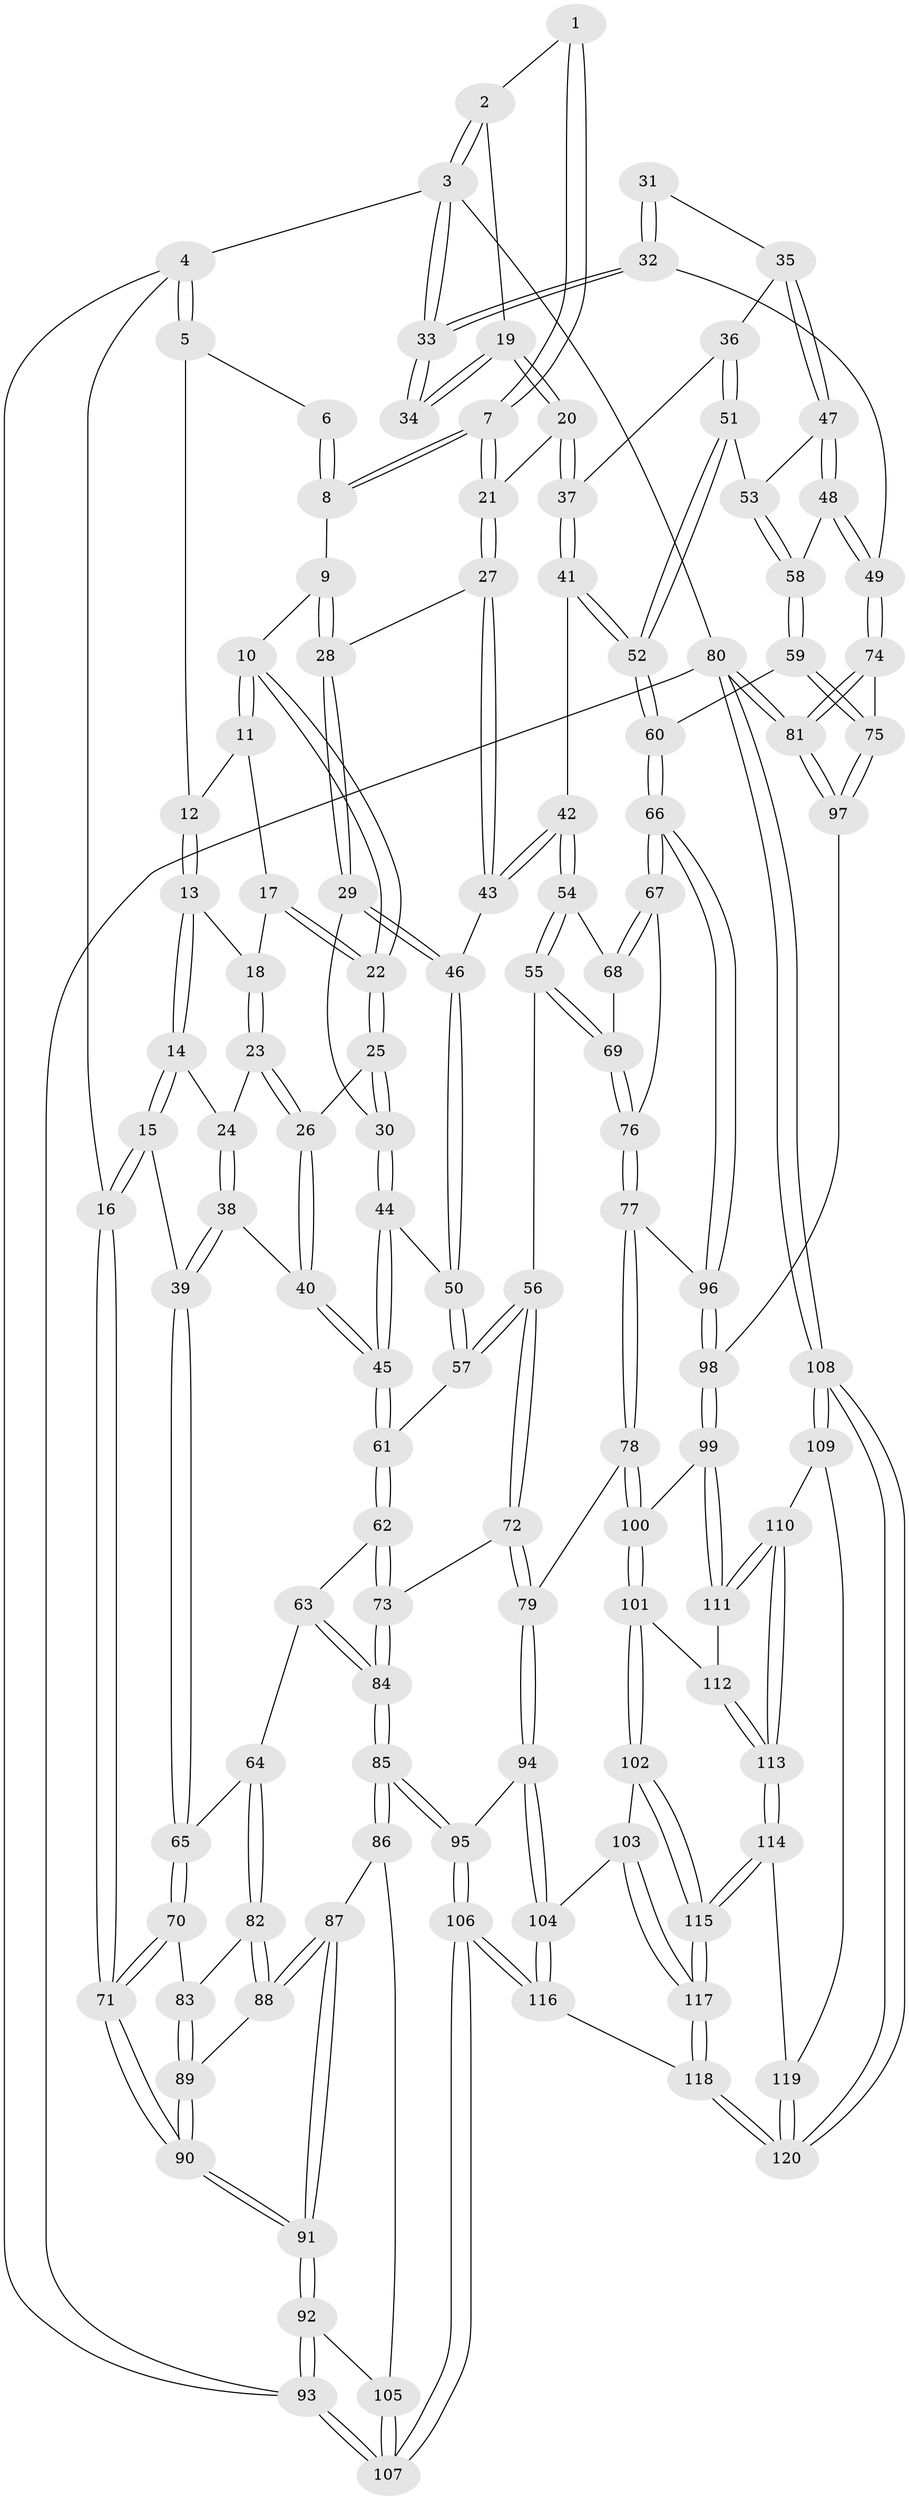 // coarse degree distribution, {3: 0.1095890410958904, 4: 0.4520547945205479, 6: 0.0958904109589041, 5: 0.3287671232876712, 2: 0.0136986301369863}
// Generated by graph-tools (version 1.1) at 2025/24/03/03/25 07:24:33]
// undirected, 120 vertices, 297 edges
graph export_dot {
graph [start="1"]
  node [color=gray90,style=filled];
  1 [pos="+0.7072911957502546+0"];
  2 [pos="+1+0"];
  3 [pos="+1+0"];
  4 [pos="+0+0"];
  5 [pos="+0.13411490013861996+0"];
  6 [pos="+0.4578121772817684+0"];
  7 [pos="+0.6755357955788965+0.08219015292215706"];
  8 [pos="+0.475164830126415+0.008653016076267516"];
  9 [pos="+0.4527554984036922+0.06981858693467954"];
  10 [pos="+0.37268672976890316+0.10655451906779273"];
  11 [pos="+0.1542345371918014+0"];
  12 [pos="+0.1538654685175117+0"];
  13 [pos="+0.15319989776203377+0.09386678091169369"];
  14 [pos="+0.12765901666984347+0.14546148733594536"];
  15 [pos="+0+0.27993201073055685"];
  16 [pos="+0+0.2604176583646594"];
  17 [pos="+0.2759933814886717+0.10287016842569786"];
  18 [pos="+0.2541851365912389+0.12177081649193995"];
  19 [pos="+0.7287926977294289+0.11999939655482529"];
  20 [pos="+0.7079967196425043+0.12576104892706108"];
  21 [pos="+0.6896188778248254+0.11747812367085474"];
  22 [pos="+0.3701406694207045+0.1091293358846783"];
  23 [pos="+0.24531008520491998+0.18369051502983963"];
  24 [pos="+0.20445543861396437+0.17768281031371227"];
  25 [pos="+0.35399801174528495+0.1966975883450811"];
  26 [pos="+0.26819608929616634+0.22126530697697586"];
  27 [pos="+0.5769658731687288+0.19268156890099306"];
  28 [pos="+0.5014329709040954+0.1473491190509542"];
  29 [pos="+0.41745864395722676+0.2500906905183088"];
  30 [pos="+0.40329688335535685+0.25726754562999893"];
  31 [pos="+0.8301151420234821+0.13427343990221893"];
  32 [pos="+1+0"];
  33 [pos="+1+0"];
  34 [pos="+0.7449420213334095+0.11830246092586506"];
  35 [pos="+0.9042594625877585+0.2268076709273216"];
  36 [pos="+0.8127263948698655+0.2675719169611189"];
  37 [pos="+0.7235617402260078+0.17247300083036676"];
  38 [pos="+0.142710925522011+0.31744084841016496"];
  39 [pos="+0+0.29485038087470483"];
  40 [pos="+0.21969863391362468+0.33477803180597254"];
  41 [pos="+0.6675616238880338+0.36385701824559435"];
  42 [pos="+0.629178651507405+0.36006467185378455"];
  43 [pos="+0.5710503175214162+0.25831333183048066"];
  44 [pos="+0.3986101827059141+0.29626366826508227"];
  45 [pos="+0.23462505738704492+0.3499550778536844"];
  46 [pos="+0.5593556816203752+0.2614410211139614"];
  47 [pos="+1+0.24283495479705794"];
  48 [pos="+1+0.24564654351035847"];
  49 [pos="+1+0.24563470623262285"];
  50 [pos="+0.43422113184181754+0.34940647958634474"];
  51 [pos="+0.7934656457481661+0.3170502558595643"];
  52 [pos="+0.7076304954382527+0.38206837999147"];
  53 [pos="+0.8441745060269406+0.3477884873820406"];
  54 [pos="+0.5709645774929447+0.4086968982842744"];
  55 [pos="+0.523495544638149+0.44135536542212095"];
  56 [pos="+0.47933493417875395+0.44142349110947277"];
  57 [pos="+0.44042969973151397+0.37529592761993624"];
  58 [pos="+0.8799682958612416+0.39878303349252436"];
  59 [pos="+0.821012210680289+0.5426420954642963"];
  60 [pos="+0.7870809778948087+0.5389463871321712"];
  61 [pos="+0.2552948932599588+0.4108535921946843"];
  62 [pos="+0.25711646771187346+0.4288148203097062"];
  63 [pos="+0.14359618671739613+0.5295100676164518"];
  64 [pos="+0.1386752274022744+0.5285883830285972"];
  65 [pos="+0.10578800036960376+0.5021249723235113"];
  66 [pos="+0.7474331380666562+0.5674925947895834"];
  67 [pos="+0.730542804889598+0.5629899014429983"];
  68 [pos="+0.6367700811615278+0.4941445070312922"];
  69 [pos="+0.559560677689462+0.5078829436834459"];
  70 [pos="+0+0.5690866895103441"];
  71 [pos="+0+0.5771751731364135"];
  72 [pos="+0.3762299906001629+0.5500019671617647"];
  73 [pos="+0.37076263674795973+0.5502089363028965"];
  74 [pos="+1+0.5740534228511153"];
  75 [pos="+0.8682013981694721+0.5654097429609418"];
  76 [pos="+0.5730433956878532+0.536295488149271"];
  77 [pos="+0.5230990746485181+0.679923052807146"];
  78 [pos="+0.5230207972104213+0.6799736611514828"];
  79 [pos="+0.47050600939794124+0.6471786482775999"];
  80 [pos="+1+1"];
  81 [pos="+1+1"];
  82 [pos="+0.08045024162351005+0.5897968307416551"];
  83 [pos="+0.03707493343332012+0.5909720921070267"];
  84 [pos="+0.2394405244813443+0.67299473752938"];
  85 [pos="+0.22525938994966477+0.7274470613622618"];
  86 [pos="+0.1533920722534357+0.7365028723240119"];
  87 [pos="+0.10798825550958083+0.6975906258039111"];
  88 [pos="+0.08862880043180786+0.669528360029244"];
  89 [pos="+0.04873815710507516+0.6523273716834685"];
  90 [pos="+0+0.6316802409306147"];
  91 [pos="+0+0.6879661318758944"];
  92 [pos="+0+0.7302472313372171"];
  93 [pos="+0+1"];
  94 [pos="+0.276362492931558+0.7879387835274869"];
  95 [pos="+0.2700229008621305+0.7861454522623634"];
  96 [pos="+0.695873289157495+0.6538988318895772"];
  97 [pos="+0.8485089246369396+0.7843898276044206"];
  98 [pos="+0.727799329890237+0.7700744206736936"];
  99 [pos="+0.6993981263101708+0.805574150389074"];
  100 [pos="+0.5207732058980279+0.7105292037899041"];
  101 [pos="+0.4943247083090409+0.7993329830442705"];
  102 [pos="+0.4340038330325449+0.8384314543424859"];
  103 [pos="+0.4069585107376042+0.850295384771107"];
  104 [pos="+0.4057822437152858+0.8501890238843882"];
  105 [pos="+0.08934762370344268+0.7872563509182695"];
  106 [pos="+0.06577289338608425+1"];
  107 [pos="+0+1"];
  108 [pos="+1+1"];
  109 [pos="+0.7233994102675105+0.9069791539985512"];
  110 [pos="+0.6959587169894128+0.8468765859180198"];
  111 [pos="+0.6947283654866612+0.8167220303478688"];
  112 [pos="+0.5414088615649214+0.8312077115589687"];
  113 [pos="+0.587820257287417+0.917947762873787"];
  114 [pos="+0.5876090199092685+0.934580494731461"];
  115 [pos="+0.5569608332662677+0.9746774242384758"];
  116 [pos="+0.15271125489592094+1"];
  117 [pos="+0.4946094553471739+1"];
  118 [pos="+0.4897285841648348+1"];
  119 [pos="+0.6356623856508583+0.9500005005114843"];
  120 [pos="+0.8553048071972212+1"];
  1 -- 2;
  1 -- 7;
  1 -- 7;
  2 -- 3;
  2 -- 3;
  2 -- 19;
  3 -- 4;
  3 -- 33;
  3 -- 33;
  3 -- 80;
  4 -- 5;
  4 -- 5;
  4 -- 16;
  4 -- 93;
  5 -- 6;
  5 -- 12;
  6 -- 8;
  6 -- 8;
  7 -- 8;
  7 -- 8;
  7 -- 21;
  7 -- 21;
  8 -- 9;
  9 -- 10;
  9 -- 28;
  9 -- 28;
  10 -- 11;
  10 -- 11;
  10 -- 22;
  10 -- 22;
  11 -- 12;
  11 -- 17;
  12 -- 13;
  12 -- 13;
  13 -- 14;
  13 -- 14;
  13 -- 18;
  14 -- 15;
  14 -- 15;
  14 -- 24;
  15 -- 16;
  15 -- 16;
  15 -- 39;
  16 -- 71;
  16 -- 71;
  17 -- 18;
  17 -- 22;
  17 -- 22;
  18 -- 23;
  18 -- 23;
  19 -- 20;
  19 -- 20;
  19 -- 34;
  19 -- 34;
  20 -- 21;
  20 -- 37;
  20 -- 37;
  21 -- 27;
  21 -- 27;
  22 -- 25;
  22 -- 25;
  23 -- 24;
  23 -- 26;
  23 -- 26;
  24 -- 38;
  24 -- 38;
  25 -- 26;
  25 -- 30;
  25 -- 30;
  26 -- 40;
  26 -- 40;
  27 -- 28;
  27 -- 43;
  27 -- 43;
  28 -- 29;
  28 -- 29;
  29 -- 30;
  29 -- 46;
  29 -- 46;
  30 -- 44;
  30 -- 44;
  31 -- 32;
  31 -- 32;
  31 -- 35;
  32 -- 33;
  32 -- 33;
  32 -- 49;
  33 -- 34;
  33 -- 34;
  35 -- 36;
  35 -- 47;
  35 -- 47;
  36 -- 37;
  36 -- 51;
  36 -- 51;
  37 -- 41;
  37 -- 41;
  38 -- 39;
  38 -- 39;
  38 -- 40;
  39 -- 65;
  39 -- 65;
  40 -- 45;
  40 -- 45;
  41 -- 42;
  41 -- 52;
  41 -- 52;
  42 -- 43;
  42 -- 43;
  42 -- 54;
  42 -- 54;
  43 -- 46;
  44 -- 45;
  44 -- 45;
  44 -- 50;
  45 -- 61;
  45 -- 61;
  46 -- 50;
  46 -- 50;
  47 -- 48;
  47 -- 48;
  47 -- 53;
  48 -- 49;
  48 -- 49;
  48 -- 58;
  49 -- 74;
  49 -- 74;
  50 -- 57;
  50 -- 57;
  51 -- 52;
  51 -- 52;
  51 -- 53;
  52 -- 60;
  52 -- 60;
  53 -- 58;
  53 -- 58;
  54 -- 55;
  54 -- 55;
  54 -- 68;
  55 -- 56;
  55 -- 69;
  55 -- 69;
  56 -- 57;
  56 -- 57;
  56 -- 72;
  56 -- 72;
  57 -- 61;
  58 -- 59;
  58 -- 59;
  59 -- 60;
  59 -- 75;
  59 -- 75;
  60 -- 66;
  60 -- 66;
  61 -- 62;
  61 -- 62;
  62 -- 63;
  62 -- 73;
  62 -- 73;
  63 -- 64;
  63 -- 84;
  63 -- 84;
  64 -- 65;
  64 -- 82;
  64 -- 82;
  65 -- 70;
  65 -- 70;
  66 -- 67;
  66 -- 67;
  66 -- 96;
  66 -- 96;
  67 -- 68;
  67 -- 68;
  67 -- 76;
  68 -- 69;
  69 -- 76;
  69 -- 76;
  70 -- 71;
  70 -- 71;
  70 -- 83;
  71 -- 90;
  71 -- 90;
  72 -- 73;
  72 -- 79;
  72 -- 79;
  73 -- 84;
  73 -- 84;
  74 -- 75;
  74 -- 81;
  74 -- 81;
  75 -- 97;
  75 -- 97;
  76 -- 77;
  76 -- 77;
  77 -- 78;
  77 -- 78;
  77 -- 96;
  78 -- 79;
  78 -- 100;
  78 -- 100;
  79 -- 94;
  79 -- 94;
  80 -- 81;
  80 -- 81;
  80 -- 108;
  80 -- 108;
  80 -- 93;
  81 -- 97;
  81 -- 97;
  82 -- 83;
  82 -- 88;
  82 -- 88;
  83 -- 89;
  83 -- 89;
  84 -- 85;
  84 -- 85;
  85 -- 86;
  85 -- 86;
  85 -- 95;
  85 -- 95;
  86 -- 87;
  86 -- 105;
  87 -- 88;
  87 -- 88;
  87 -- 91;
  87 -- 91;
  88 -- 89;
  89 -- 90;
  89 -- 90;
  90 -- 91;
  90 -- 91;
  91 -- 92;
  91 -- 92;
  92 -- 93;
  92 -- 93;
  92 -- 105;
  93 -- 107;
  93 -- 107;
  94 -- 95;
  94 -- 104;
  94 -- 104;
  95 -- 106;
  95 -- 106;
  96 -- 98;
  96 -- 98;
  97 -- 98;
  98 -- 99;
  98 -- 99;
  99 -- 100;
  99 -- 111;
  99 -- 111;
  100 -- 101;
  100 -- 101;
  101 -- 102;
  101 -- 102;
  101 -- 112;
  102 -- 103;
  102 -- 115;
  102 -- 115;
  103 -- 104;
  103 -- 117;
  103 -- 117;
  104 -- 116;
  104 -- 116;
  105 -- 107;
  105 -- 107;
  106 -- 107;
  106 -- 107;
  106 -- 116;
  106 -- 116;
  108 -- 109;
  108 -- 109;
  108 -- 120;
  108 -- 120;
  109 -- 110;
  109 -- 119;
  110 -- 111;
  110 -- 111;
  110 -- 113;
  110 -- 113;
  111 -- 112;
  112 -- 113;
  112 -- 113;
  113 -- 114;
  113 -- 114;
  114 -- 115;
  114 -- 115;
  114 -- 119;
  115 -- 117;
  115 -- 117;
  116 -- 118;
  117 -- 118;
  117 -- 118;
  118 -- 120;
  118 -- 120;
  119 -- 120;
  119 -- 120;
}
